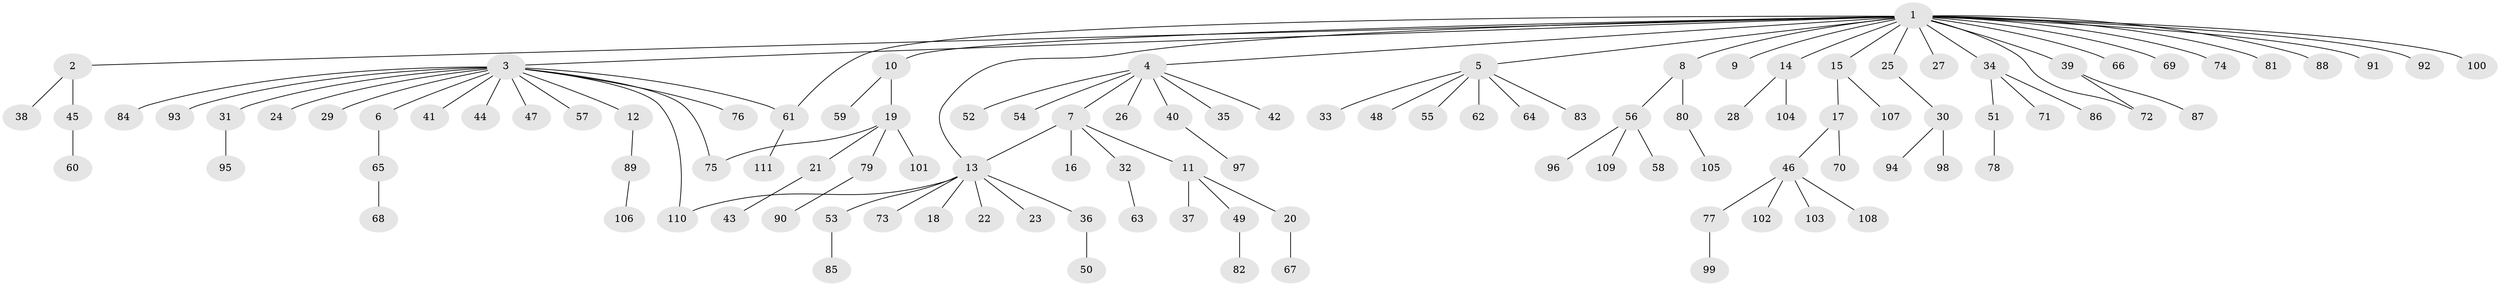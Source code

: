 // coarse degree distribution, {23: 0.012048192771084338, 2: 0.18072289156626506, 15: 0.012048192771084338, 7: 0.012048192771084338, 6: 0.012048192771084338, 4: 0.04819277108433735, 5: 0.024096385542168676, 1: 0.6746987951807228, 8: 0.012048192771084338, 3: 0.012048192771084338}
// Generated by graph-tools (version 1.1) at 2025/51/02/27/25 19:51:57]
// undirected, 111 vertices, 115 edges
graph export_dot {
graph [start="1"]
  node [color=gray90,style=filled];
  1;
  2;
  3;
  4;
  5;
  6;
  7;
  8;
  9;
  10;
  11;
  12;
  13;
  14;
  15;
  16;
  17;
  18;
  19;
  20;
  21;
  22;
  23;
  24;
  25;
  26;
  27;
  28;
  29;
  30;
  31;
  32;
  33;
  34;
  35;
  36;
  37;
  38;
  39;
  40;
  41;
  42;
  43;
  44;
  45;
  46;
  47;
  48;
  49;
  50;
  51;
  52;
  53;
  54;
  55;
  56;
  57;
  58;
  59;
  60;
  61;
  62;
  63;
  64;
  65;
  66;
  67;
  68;
  69;
  70;
  71;
  72;
  73;
  74;
  75;
  76;
  77;
  78;
  79;
  80;
  81;
  82;
  83;
  84;
  85;
  86;
  87;
  88;
  89;
  90;
  91;
  92;
  93;
  94;
  95;
  96;
  97;
  98;
  99;
  100;
  101;
  102;
  103;
  104;
  105;
  106;
  107;
  108;
  109;
  110;
  111;
  1 -- 2;
  1 -- 3;
  1 -- 4;
  1 -- 5;
  1 -- 8;
  1 -- 9;
  1 -- 10;
  1 -- 13;
  1 -- 14;
  1 -- 15;
  1 -- 25;
  1 -- 27;
  1 -- 34;
  1 -- 39;
  1 -- 61;
  1 -- 66;
  1 -- 69;
  1 -- 72;
  1 -- 74;
  1 -- 81;
  1 -- 88;
  1 -- 91;
  1 -- 92;
  1 -- 100;
  2 -- 38;
  2 -- 45;
  3 -- 6;
  3 -- 12;
  3 -- 24;
  3 -- 29;
  3 -- 31;
  3 -- 41;
  3 -- 44;
  3 -- 47;
  3 -- 57;
  3 -- 61;
  3 -- 75;
  3 -- 76;
  3 -- 84;
  3 -- 93;
  3 -- 110;
  4 -- 7;
  4 -- 26;
  4 -- 35;
  4 -- 40;
  4 -- 42;
  4 -- 52;
  4 -- 54;
  5 -- 33;
  5 -- 48;
  5 -- 55;
  5 -- 62;
  5 -- 64;
  5 -- 83;
  6 -- 65;
  7 -- 11;
  7 -- 13;
  7 -- 16;
  7 -- 32;
  8 -- 56;
  8 -- 80;
  10 -- 19;
  10 -- 59;
  11 -- 20;
  11 -- 37;
  11 -- 49;
  12 -- 89;
  13 -- 18;
  13 -- 22;
  13 -- 23;
  13 -- 36;
  13 -- 53;
  13 -- 73;
  13 -- 110;
  14 -- 28;
  14 -- 104;
  15 -- 17;
  15 -- 107;
  17 -- 46;
  17 -- 70;
  19 -- 21;
  19 -- 75;
  19 -- 79;
  19 -- 101;
  20 -- 67;
  21 -- 43;
  25 -- 30;
  30 -- 94;
  30 -- 98;
  31 -- 95;
  32 -- 63;
  34 -- 51;
  34 -- 71;
  34 -- 86;
  36 -- 50;
  39 -- 72;
  39 -- 87;
  40 -- 97;
  45 -- 60;
  46 -- 77;
  46 -- 102;
  46 -- 103;
  46 -- 108;
  49 -- 82;
  51 -- 78;
  53 -- 85;
  56 -- 58;
  56 -- 96;
  56 -- 109;
  61 -- 111;
  65 -- 68;
  77 -- 99;
  79 -- 90;
  80 -- 105;
  89 -- 106;
}
